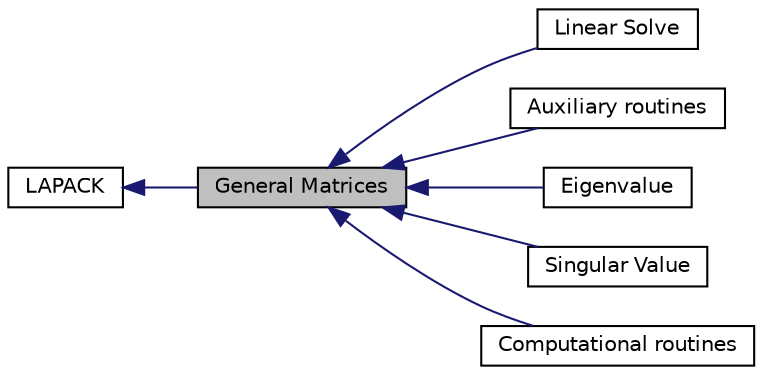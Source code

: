 digraph "General Matrices"
{
  edge [fontname="Helvetica",fontsize="10",labelfontname="Helvetica",labelfontsize="10"];
  node [fontname="Helvetica",fontsize="10",shape=record];
  rankdir=LR;
  Node2 [label="Linear Solve",height=0.2,width=0.4,color="black", fillcolor="white", style="filled",URL="$group__solve_g_e.html"];
  Node6 [label="Auxiliary routines",height=0.2,width=0.4,color="black", fillcolor="white", style="filled",URL="$group__auxiliary_g_e.html"];
  Node0 [label="General Matrices",height=0.2,width=0.4,color="black", fillcolor="grey75", style="filled" fontcolor="black"];
  Node1 [label="LAPACK",height=0.2,width=0.4,color="black", fillcolor="white", style="filled",URL="$group__lapack.html"];
  Node3 [label="Eigenvalue",height=0.2,width=0.4,color="black", fillcolor="white", style="filled",URL="$group__eigen_g_e.html"];
  Node4 [label="Singular Value",height=0.2,width=0.4,color="black", fillcolor="white", style="filled",URL="$group__sing_g_e.html"];
  Node5 [label="Computational routines",height=0.2,width=0.4,color="black", fillcolor="white", style="filled",URL="$group__computational_g_e.html"];
  Node1->Node0 [shape=plaintext, color="midnightblue", dir="back", style="solid"];
  Node0->Node2 [shape=plaintext, color="midnightblue", dir="back", style="solid"];
  Node0->Node3 [shape=plaintext, color="midnightblue", dir="back", style="solid"];
  Node0->Node4 [shape=plaintext, color="midnightblue", dir="back", style="solid"];
  Node0->Node5 [shape=plaintext, color="midnightblue", dir="back", style="solid"];
  Node0->Node6 [shape=plaintext, color="midnightblue", dir="back", style="solid"];
}
